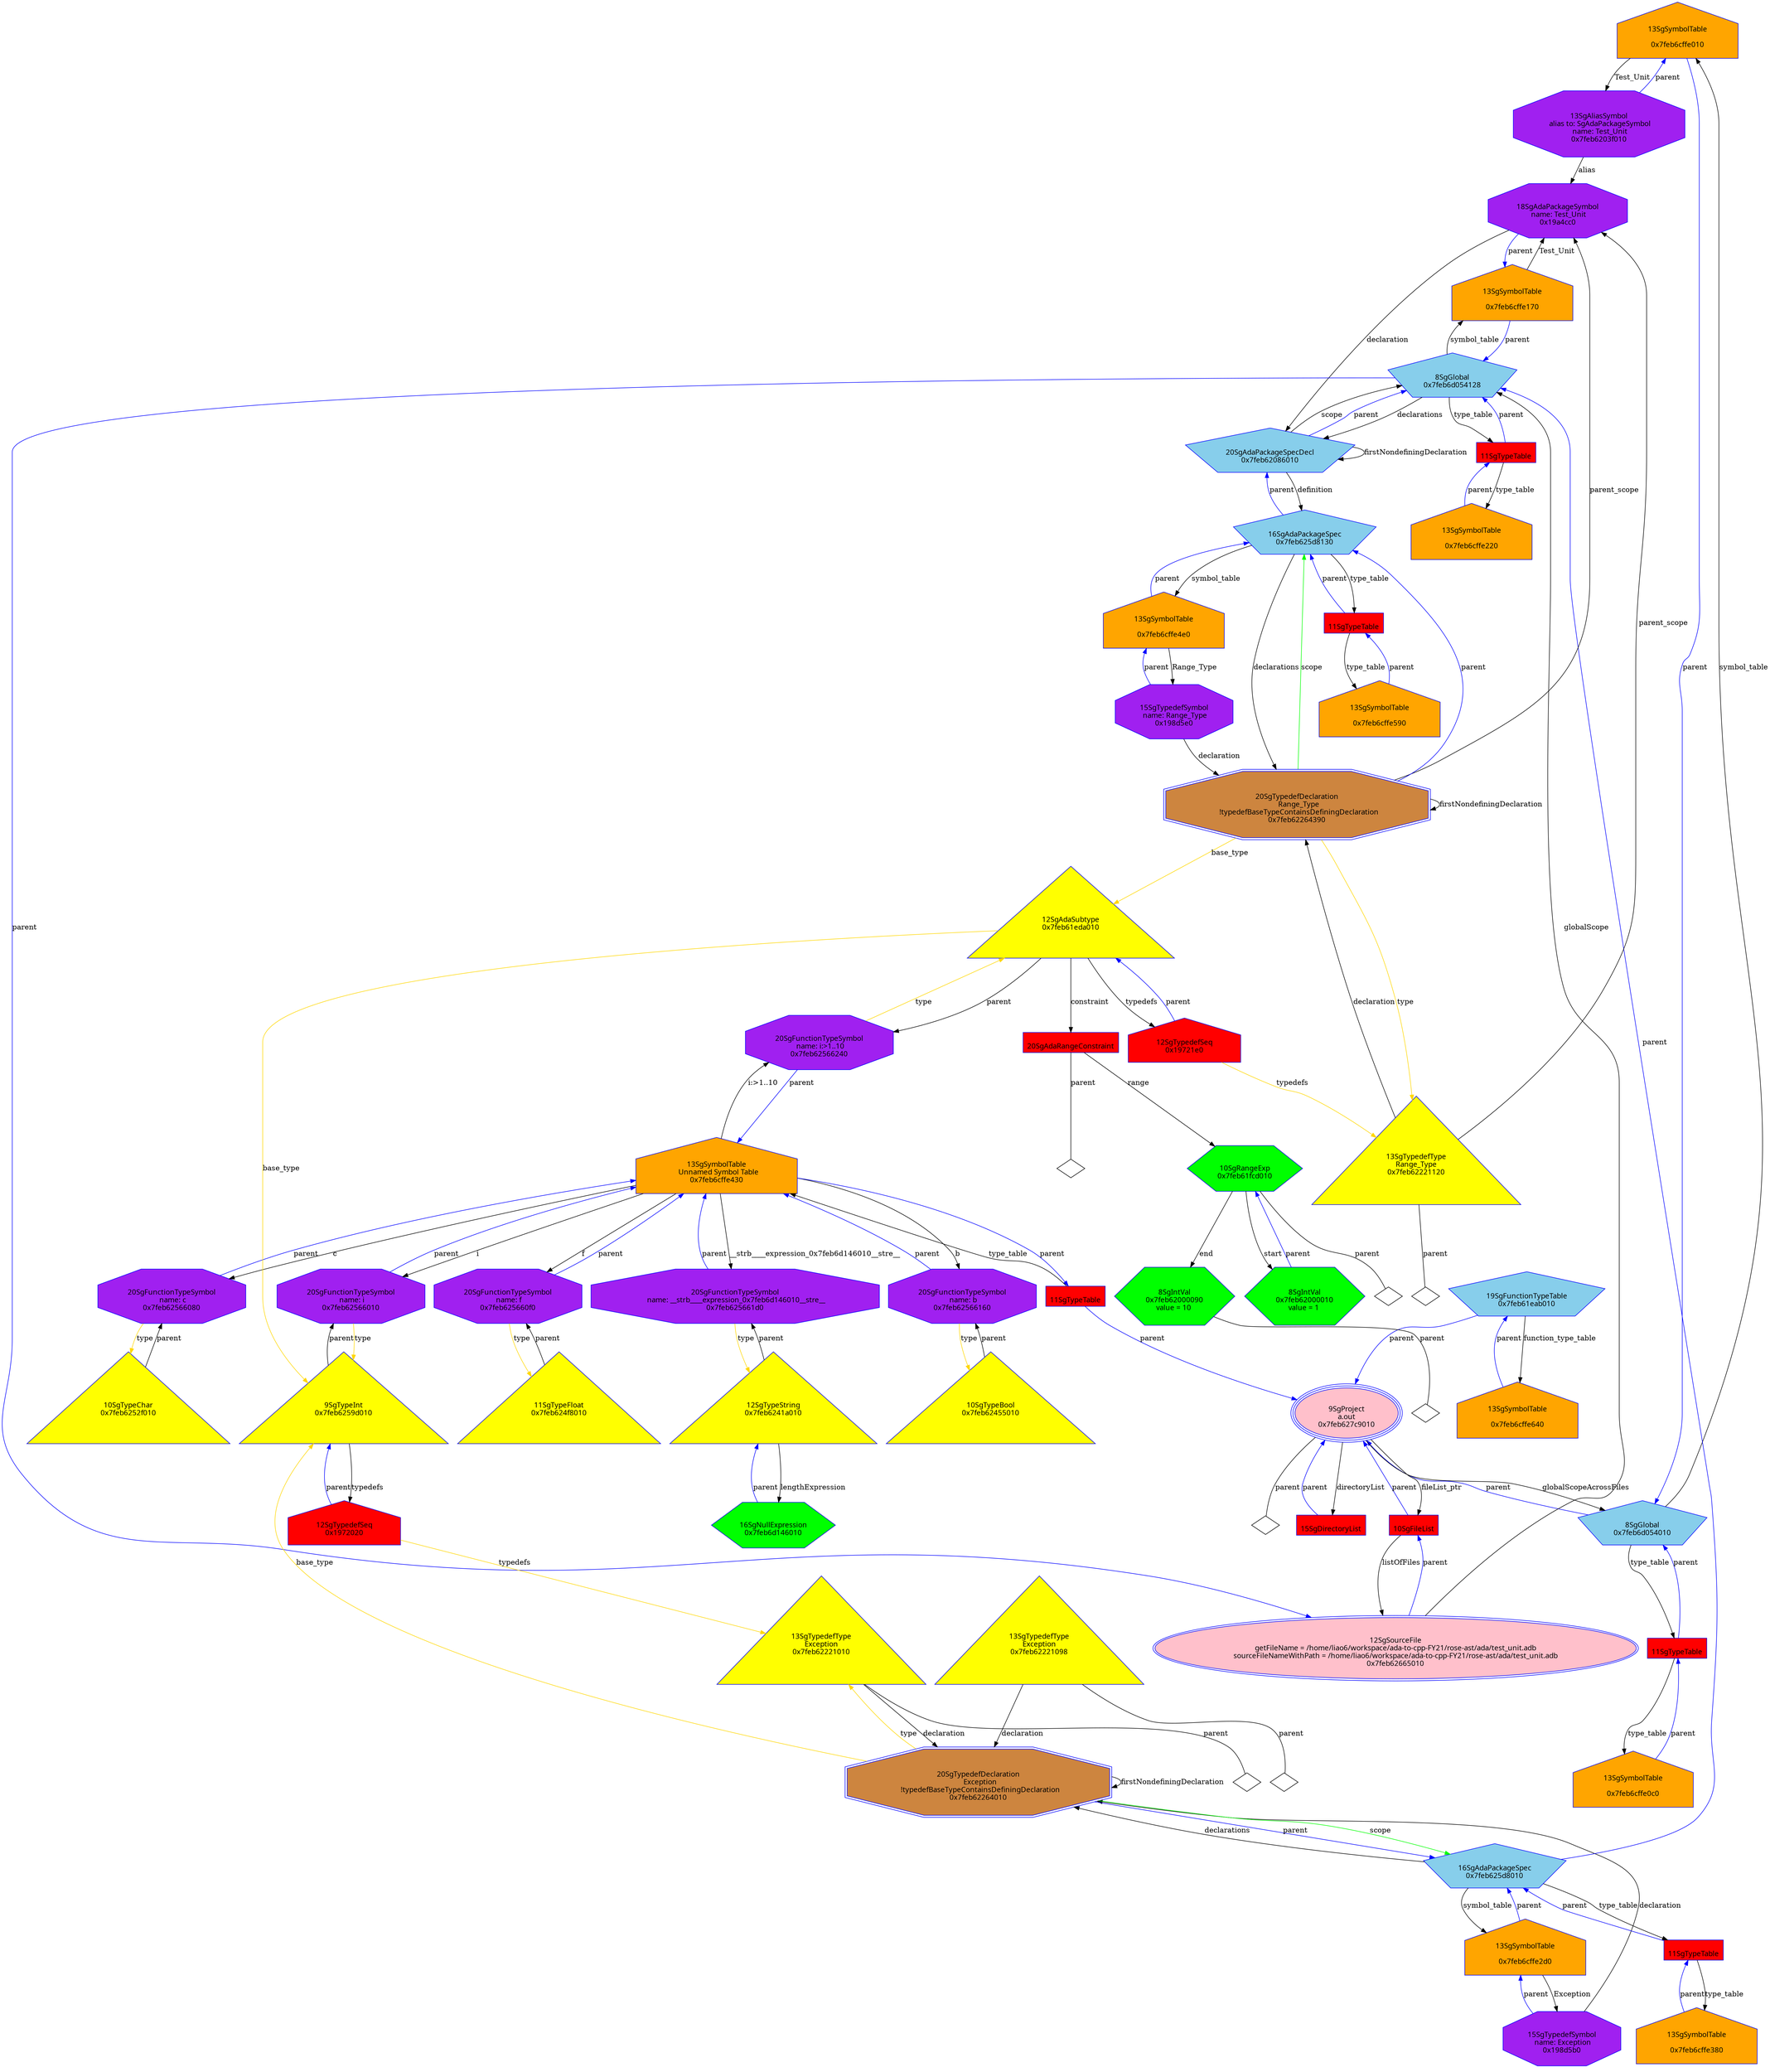 digraph "Gtest_unit.adb.dot" {
"0x7feb6cffe010"[label="\n13SgSymbolTable\n  \n  0x7feb6cffe010  " shape=house,regular=0,URL="\N",tooltip="more info at \N",sides=5,peripheries=1,color="blue",fillcolor=orange,fontname="7x13bold",fontcolor=black,style=filled];
"0x7feb6cffe010" -> "0x7feb6203f010"[label="Test_Unit" dir=forward ];
"0x7feb6cffe010" -> "0x7feb6d054010"[label="parent" color="blue" dir=forward ];
"0x7feb6cffe0c0"[label="\n13SgSymbolTable\n  \n  0x7feb6cffe0c0  " shape=house,regular=0,URL="\N",tooltip="more info at \N",sides=5,peripheries=1,color="blue",fillcolor=orange,fontname="7x13bold",fontcolor=black,style=filled];
"0x7feb6cffe0c0" -> "0x18cf9c0"[label="parent" color="blue" dir=forward ];
"0x7feb6cffe170"[label="\n13SgSymbolTable\n  \n  0x7feb6cffe170  " shape=house,regular=0,URL="\N",tooltip="more info at \N",sides=5,peripheries=1,color="blue",fillcolor=orange,fontname="7x13bold",fontcolor=black,style=filled];
"0x7feb6cffe170" -> "0x19a4cc0"[label="Test_Unit" dir=forward ];
"0x7feb6cffe170" -> "0x7feb6d054128"[label="parent" color="blue" dir=forward ];
"0x7feb6cffe220"[label="\n13SgSymbolTable\n  \n  0x7feb6cffe220  " shape=house,regular=0,URL="\N",tooltip="more info at \N",sides=5,peripheries=1,color="blue",fillcolor=orange,fontname="7x13bold",fontcolor=black,style=filled];
"0x7feb6cffe220" -> "0x18cf9e8"[label="parent" color="blue" dir=forward ];
"0x7feb6cffe2d0"[label="\n13SgSymbolTable\n  \n  0x7feb6cffe2d0  " shape=house,regular=0,URL="\N",tooltip="more info at \N",sides=5,peripheries=1,color="blue",fillcolor=orange,fontname="7x13bold",fontcolor=black,style=filled];
"0x7feb6cffe2d0" -> "0x198d5b0"[label="Exception" dir=forward ];
"0x7feb6cffe2d0" -> "0x7feb625d8010"[label="parent" color="blue" dir=forward ];
"0x7feb6cffe380"[label="\n13SgSymbolTable\n  \n  0x7feb6cffe380  " shape=house,regular=0,URL="\N",tooltip="more info at \N",sides=5,peripheries=1,color="blue",fillcolor=orange,fontname="7x13bold",fontcolor=black,style=filled];
"0x7feb6cffe380" -> "0x18cfa10"[label="parent" color="blue" dir=forward ];
"0x7feb6cffe430"[label="\n13SgSymbolTable\n  Unnamed Symbol Table\n  0x7feb6cffe430  " shape=house,regular=0,URL="\N",tooltip="more info at \N",sides=5,peripheries=1,color="blue",fillcolor=orange,fontname="7x13bold",fontcolor=black,style=filled];
"0x7feb6cffe430" -> "0x7feb62566240"[label="i:>1..10" dir=forward ];
"0x7feb6cffe430" -> "0x7feb625661d0"[label="__strb____expression_0x7feb6d146010__stre__" dir=forward ];
"0x7feb6cffe430" -> "0x7feb62566160"[label="b" dir=forward ];
"0x7feb6cffe430" -> "0x7feb625660f0"[label="f" dir=forward ];
"0x7feb6cffe430" -> "0x7feb62566080"[label="c" dir=forward ];
"0x7feb6cffe430" -> "0x7feb62566010"[label="i" dir=forward ];
"0x7feb6cffe430" -> "0x18cfa38"[label="parent" color="blue" dir=forward ];
"0x7feb6cffe4e0"[label="\n13SgSymbolTable\n  \n  0x7feb6cffe4e0  " shape=house,regular=0,URL="\N",tooltip="more info at \N",sides=5,peripheries=1,color="blue",fillcolor=orange,fontname="7x13bold",fontcolor=black,style=filled];
"0x7feb6cffe4e0" -> "0x198d5e0"[label="Range_Type" dir=forward ];
"0x7feb6cffe4e0" -> "0x7feb625d8130"[label="parent" color="blue" dir=forward ];
"0x7feb6cffe590"[label="\n13SgSymbolTable\n  \n  0x7feb6cffe590  " shape=house,regular=0,URL="\N",tooltip="more info at \N",sides=5,peripheries=1,color="blue",fillcolor=orange,fontname="7x13bold",fontcolor=black,style=filled];
"0x7feb6cffe590" -> "0x18cfa60"[label="parent" color="blue" dir=forward ];
"0x7feb6cffe640"[label="\n13SgSymbolTable\n  \n  0x7feb6cffe640  " shape=house,regular=0,URL="\N",tooltip="more info at \N",sides=5,peripheries=1,color="blue",fillcolor=orange,fontname="7x13bold",fontcolor=black,style=filled];
"0x7feb6cffe640" -> "0x7feb61eab010"[label="parent" color="blue" dir=forward ];
"0x19bc3d0"[label="\n20SgAdaRangeConstraint" shape=polygon,regular=0,URL="\N",tooltip="more info at \N",sides=4,peripheries=1,color="blue",fillcolor=red,fontname="7x13bold",fontcolor=black,style=filled];
"0x19bc3d0" -> "0x7feb61fcd010"[label="range" dir=forward ];
"0x19bc3d0" -> "0x19bc3d0__parent__null"[label="parent" dir=none ];
"0x19bc3d0__parent__null"[label="" shape=diamond ];
"0x7feb62665010"[label="\n12SgSourceFile\n  getFileName = /home/liao6/workspace/ada-to-cpp-FY21/rose-ast/ada/test_unit.adb  \n  sourceFileNameWithPath = /home/liao6/workspace/ada-to-cpp-FY21/rose-ast/ada/test_unit.adb  \n  0x7feb62665010  " shape=ellipse,regular=0,URL="\N",tooltip="more info at \N",sides=5,peripheries=2,color="blue",fillcolor=pink,fontname="7x13bold",fontcolor=black,style=filled];
"0x7feb62665010" -> "0x7feb6d054128"[label="globalScope" dir=forward ];
"0x7feb62665010" -> "0x1894f60"[label="parent" color="blue" dir=forward ];
"0x1894f60"[label="\n10SgFileList" shape=polygon,regular=0,URL="\N",tooltip="more info at \N",sides=4,peripheries=1,color="blue",fillcolor=red,fontname="7x13bold",fontcolor=black,style=filled];
"0x1894f60" -> "0x7feb62665010"[label="listOfFiles" dir=forward ];
"0x1894f60" -> "0x7feb627c9010"[label="parent" color="blue" dir=forward ];
"0x18b4370"[label="\n15SgDirectoryList" shape=polygon,regular=0,URL="\N",tooltip="more info at \N",sides=4,peripheries=1,color="blue",fillcolor=red,fontname="7x13bold",fontcolor=black,style=filled];
"0x18b4370" -> "0x7feb627c9010"[label="parent" color="blue" dir=forward ];
"0x7feb627c9010"[label="\n9SgProject\n  a.out  \n  0x7feb627c9010  " shape=ellipse,regular=0,URL="\N",tooltip="more info at \N",sides=5,peripheries=3,color="blue",fillcolor=pink,fontname="7x13bold",fontcolor=black,style=filled];
"0x7feb627c9010" -> "0x1894f60"[label="fileList_ptr" dir=forward ];
"0x7feb627c9010" -> "0x18b4370"[label="directoryList" dir=forward ];
"0x7feb627c9010" -> "0x7feb6d054010"[label="globalScopeAcrossFiles" dir=forward ];
"0x7feb627c9010" -> "0x7feb627c9010__parent__null"[label="parent" dir=none ];
"0x7feb627c9010__parent__null"[label="" shape=diamond ];
"0x1972020"[label="\n12SgTypedefSeq\n  0x1972020  " shape=house,regular=0,URL="\N",tooltip="more info at \N",sides=5,peripheries=1,color="blue",fillcolor=red,fontname="7x13bold",fontcolor=black,style=filled];
"0x1972020" -> "0x7feb62221010"[label="typedefs" color="gold1" dir=forward ];
"0x1972020" -> "0x7feb6259d010"[label="parent" color="blue" dir=forward ];
"0x19721e0"[label="\n12SgTypedefSeq\n  0x19721e0  " shape=house,regular=0,URL="\N",tooltip="more info at \N",sides=5,peripheries=1,color="blue",fillcolor=red,fontname="7x13bold",fontcolor=black,style=filled];
"0x19721e0" -> "0x7feb62221120"[label="typedefs" color="gold1" dir=forward ];
"0x19721e0" -> "0x7feb61eda010"[label="parent" color="blue" dir=forward ];
"0x18cf9c0"[label="\n11SgTypeTable" shape=polygon,regular=0,URL="\N",tooltip="more info at \N",sides=4,peripheries=1,color="blue",fillcolor=red,fontname="7x13bold",fontcolor=black,style=filled];
"0x18cf9c0" -> "0x7feb6cffe0c0"[label="type_table" dir=forward ];
"0x18cf9c0" -> "0x7feb6d054010"[label="parent" color="blue" dir=forward ];
"0x18cf9e8"[label="\n11SgTypeTable" shape=polygon,regular=0,URL="\N",tooltip="more info at \N",sides=4,peripheries=1,color="blue",fillcolor=red,fontname="7x13bold",fontcolor=black,style=filled];
"0x18cf9e8" -> "0x7feb6cffe220"[label="type_table" dir=forward ];
"0x18cf9e8" -> "0x7feb6d054128"[label="parent" color="blue" dir=forward ];
"0x18cfa10"[label="\n11SgTypeTable" shape=polygon,regular=0,URL="\N",tooltip="more info at \N",sides=4,peripheries=1,color="blue",fillcolor=red,fontname="7x13bold",fontcolor=black,style=filled];
"0x18cfa10" -> "0x7feb6cffe380"[label="type_table" dir=forward ];
"0x18cfa10" -> "0x7feb625d8010"[label="parent" color="blue" dir=forward ];
"0x18cfa38"[label="\n11SgTypeTable" shape=polygon,regular=0,URL="\N",tooltip="more info at \N",sides=4,peripheries=1,color="blue",fillcolor=red,fontname="7x13bold",fontcolor=black,style=filled];
"0x18cfa38" -> "0x7feb6cffe430"[label="type_table" dir=forward ];
"0x18cfa38" -> "0x7feb627c9010"[label="parent" color="blue" dir=forward ];
"0x18cfa60"[label="\n11SgTypeTable" shape=polygon,regular=0,URL="\N",tooltip="more info at \N",sides=4,peripheries=1,color="blue",fillcolor=red,fontname="7x13bold",fontcolor=black,style=filled];
"0x18cfa60" -> "0x7feb6cffe590"[label="type_table" dir=forward ];
"0x18cfa60" -> "0x7feb625d8130"[label="parent" color="blue" dir=forward ];
"0x7feb6252f010"[label="\n10SgTypeChar\n  0x7feb6252f010  \n   \n   " shape=polygon,regular=0,URL="\N",tooltip="more info at \N",sides=3,peripheries=1,color="blue",fillcolor=yellow,fontname="7x13bold",fontcolor=black,style=filled];
"0x7feb6252f010" -> "0x7feb62566080"[label="parent" dir=forward ];
"0x7feb6259d010"[label="\n9SgTypeInt\n  0x7feb6259d010  \n   \n   " shape=polygon,regular=0,URL="\N",tooltip="more info at \N",sides=3,peripheries=1,color="blue",fillcolor=yellow,fontname="7x13bold",fontcolor=black,style=filled];
"0x7feb6259d010" -> "0x1972020"[label="typedefs" dir=forward ];
"0x7feb6259d010" -> "0x7feb62566010"[label="parent" dir=forward ];
"0x7feb624f8010"[label="\n11SgTypeFloat\n  0x7feb624f8010  \n   \n   " shape=polygon,regular=0,URL="\N",tooltip="more info at \N",sides=3,peripheries=1,color="blue",fillcolor=yellow,fontname="7x13bold",fontcolor=black,style=filled];
"0x7feb624f8010" -> "0x7feb625660f0"[label="parent" dir=forward ];
"0x7feb6241a010"[label="\n12SgTypeString\n  0x7feb6241a010  \n   \n   " shape=polygon,regular=0,URL="\N",tooltip="more info at \N",sides=3,peripheries=1,color="blue",fillcolor=yellow,fontname="7x13bold",fontcolor=black,style=filled];
"0x7feb6241a010" -> "0x7feb6d146010"[label="lengthExpression" dir=forward ];
"0x7feb6241a010" -> "0x7feb625661d0"[label="parent" dir=forward ];
"0x7feb62455010"[label="\n10SgTypeBool\n  0x7feb62455010  \n   \n   " shape=polygon,regular=0,URL="\N",tooltip="more info at \N",sides=3,peripheries=1,color="blue",fillcolor=yellow,fontname="7x13bold",fontcolor=black,style=filled];
"0x7feb62455010" -> "0x7feb62566160"[label="parent" dir=forward ];
"0x7feb62221010"[label="\n13SgTypedefType\nException\n  0x7feb62221010  \n   \n   " shape=polygon,regular=0,URL="\N",tooltip="more info at \N",sides=3,peripheries=1,color="blue",fillcolor=yellow,fontname="7x13bold",fontcolor=black,style=filled];
"0x7feb62221010" -> "0x7feb62264010"[label="declaration" dir=forward ];
"0x7feb62221010" -> "0x7feb62221010__parent__null"[label="parent" dir=none ];
"0x7feb62221010__parent__null"[label="" shape=diamond ];
"0x7feb62221098"[label="\n13SgTypedefType\nException\n  0x7feb62221098  \n   \n   " shape=polygon,regular=0,URL="\N",tooltip="more info at \N",sides=3,peripheries=1,color="blue",fillcolor=yellow,fontname="7x13bold",fontcolor=black,style=filled];
"0x7feb62221098" -> "0x7feb62264010"[label="declaration" dir=forward ];
"0x7feb62221098" -> "0x7feb62221098__parent__null"[label="parent" dir=none ];
"0x7feb62221098__parent__null"[label="" shape=diamond ];
"0x7feb62221120"[label="\n13SgTypedefType\nRange_Type\n  0x7feb62221120  \n   \n   " shape=polygon,regular=0,URL="\N",tooltip="more info at \N",sides=3,peripheries=1,color="blue",fillcolor=yellow,fontname="7x13bold",fontcolor=black,style=filled];
"0x7feb62221120" -> "0x19a4cc0"[label="parent_scope" dir=forward ];
"0x7feb62221120" -> "0x7feb62264390"[label="declaration" dir=forward ];
"0x7feb62221120" -> "0x7feb62221120__parent__null"[label="parent" dir=none ];
"0x7feb62221120__parent__null"[label="" shape=diamond ];
"0x7feb61eda010"[label="\n12SgAdaSubtype\n  0x7feb61eda010  \n   \n   " shape=polygon,regular=0,URL="\N",tooltip="more info at \N",sides=3,peripheries=1,color="blue",fillcolor=yellow,fontname="7x13bold",fontcolor=black,style=filled];
"0x7feb61eda010" -> "0x7feb6259d010"[label="base_type" color="gold1" dir=forward ];
"0x7feb61eda010" -> "0x19bc3d0"[label="constraint" dir=forward ];
"0x7feb61eda010" -> "0x19721e0"[label="typedefs" dir=forward ];
"0x7feb61eda010" -> "0x7feb62566240"[label="parent" dir=forward ];
"0x7feb6d054010"[label="\n8SgGlobal\n  0x7feb6d054010  " shape=polygon,regular=0,URL="\N",tooltip="more info at \N",sides=5,peripheries=1,color="blue",fillcolor=skyblue,fontname="7x13bold",fontcolor=black,style=filled];
"0x7feb6d054010" -> "0x7feb6cffe010"[label="symbol_table" dir=forward ];
"0x7feb6d054010" -> "0x18cf9c0"[label="type_table" dir=forward ];
"0x7feb6d054010" -> "0x7feb627c9010"[label="parent" color="blue" dir=forward ];
"0x7feb6d054128"[label="\n8SgGlobal\n  0x7feb6d054128  " shape=polygon,regular=0,URL="\N",tooltip="more info at \N",sides=5,peripheries=1,color="blue",fillcolor=skyblue,fontname="7x13bold",fontcolor=black,style=filled];
"0x7feb6d054128" -> "0x7feb62086010"[label="declarations" dir=forward ];
"0x7feb6d054128" -> "0x7feb6cffe170"[label="symbol_table" dir=forward ];
"0x7feb6d054128" -> "0x18cf9e8"[label="type_table" dir=forward ];
"0x7feb6d054128" -> "0x7feb62665010"[label="parent" color="blue" dir=forward ];
"0x7feb61eab010"[label="\n19SgFunctionTypeTable\n  0x7feb61eab010  " shape=polygon,regular=0,URL="\N",tooltip="more info at \N",sides=5,peripheries=1,color="blue",fillcolor=skyblue,fontname="7x13bold",fontcolor=black,style=filled];
"0x7feb61eab010" -> "0x7feb6cffe640"[label="function_type_table" dir=forward ];
"0x7feb61eab010" -> "0x7feb627c9010"[label="parent" color="blue" dir=forward ];
"0x7feb62264010"[label="\n20SgTypedefDeclaration\n  Exception\n  !typedefBaseTypeContainsDefiningDeclaration\n  0x7feb62264010  " shape=polygon,regular=0,URL="\N",tooltip="more info at \N",sides=8,peripheries=2,color="blue",fillcolor=peru,fontname="7x13bold",fontcolor=black,style=filled];
"0x7feb62264010" -> "0x7feb6259d010"[label="base_type" color="gold1" dir=forward ];
"0x7feb62264010" -> "0x7feb62221010"[label="type" color="gold1" dir=forward ];
"0x7feb62264010" -> "0x7feb625d8010"[label="scope" color="green" dir=forward ];
"0x7feb62264010" -> "0x7feb62264010"[label="firstNondefiningDeclaration" dir=forward ];
"0x7feb62264010" -> "0x7feb625d8010"[label="parent" color="blue" dir=forward ];
"0x7feb62264390"[label="\n20SgTypedefDeclaration\n  Range_Type\n  !typedefBaseTypeContainsDefiningDeclaration\n  0x7feb62264390  " shape=polygon,regular=0,URL="\N",tooltip="more info at \N",sides=8,peripheries=2,color="blue",fillcolor=peru,fontname="7x13bold",fontcolor=black,style=filled];
"0x7feb62264390" -> "0x7feb61eda010"[label="base_type" color="gold1" dir=forward ];
"0x7feb62264390" -> "0x7feb62221120"[label="type" color="gold1" dir=forward ];
"0x7feb62264390" -> "0x19a4cc0"[label="parent_scope" dir=forward ];
"0x7feb62264390" -> "0x7feb625d8130"[label="scope" color="green" dir=forward ];
"0x7feb62264390" -> "0x7feb62264390"[label="firstNondefiningDeclaration" dir=forward ];
"0x7feb62264390" -> "0x7feb625d8130"[label="parent" color="blue" dir=forward ];
"0x7feb625d8010"[label="\n16SgAdaPackageSpec\n  0x7feb625d8010  " shape=polygon,regular=0,URL="\N",tooltip="more info at \N",sides=5,peripheries=1,color="blue",fillcolor=skyblue,fontname="7x13bold",fontcolor=black,style=filled];
"0x7feb625d8010" -> "0x7feb62264010"[label="declarations" dir=forward ];
"0x7feb625d8010" -> "0x7feb6cffe2d0"[label="symbol_table" dir=forward ];
"0x7feb625d8010" -> "0x18cfa10"[label="type_table" dir=forward ];
"0x7feb625d8010" -> "0x7feb6d054128"[label="parent" color="blue" dir=forward ];
"0x7feb625d8130"[label="\n16SgAdaPackageSpec\n  0x7feb625d8130  " shape=polygon,regular=0,URL="\N",tooltip="more info at \N",sides=5,peripheries=1,color="blue",fillcolor=skyblue,fontname="7x13bold",fontcolor=black,style=filled];
"0x7feb625d8130" -> "0x7feb62264390"[label="declarations" dir=forward ];
"0x7feb625d8130" -> "0x7feb6cffe4e0"[label="symbol_table" dir=forward ];
"0x7feb625d8130" -> "0x18cfa60"[label="type_table" dir=forward ];
"0x7feb625d8130" -> "0x7feb62086010"[label="parent" color="blue" dir=forward ];
"0x7feb62086010"[label="\n20SgAdaPackageSpecDecl\n  0x7feb62086010  " shape=polygon,regular=0,URL="\N",tooltip="more info at \N",sides=5,peripheries=1,color="blue",fillcolor=skyblue,fontname="7x13bold",fontcolor=black,style=filled];
"0x7feb62086010" -> "0x7feb625d8130"[label="definition" dir=forward ];
"0x7feb62086010" -> "0x7feb6d054128"[label="scope" dir=forward ];
"0x7feb62086010" -> "0x7feb62086010"[label="firstNondefiningDeclaration" dir=forward ];
"0x7feb62086010" -> "0x7feb6d054128"[label="parent" color="blue" dir=forward ];
"0x7feb62000010"[label="\n8SgIntVal\n  0x7feb62000010  \n value = 1  " shape=polygon,regular=0,URL="\N",tooltip="more info at \N",sides=6,peripheries=1,color="blue",fillcolor=green,fontname="7x13bold",fontcolor=black,style=filled];
"0x7feb62000010" -> "0x7feb61fcd010"[label="parent" color="blue" dir=forward ];
"0x7feb62000090"[label="\n8SgIntVal\n  0x7feb62000090  \n value = 10  " shape=polygon,regular=0,URL="\N",tooltip="more info at \N",sides=6,peripheries=1,color="blue",fillcolor=green,fontname="7x13bold",fontcolor=black,style=filled];
"0x7feb62000090" -> "0x7feb62000090__parent__null"[label="parent" dir=none ];
"0x7feb62000090__parent__null"[label="" shape=diamond ];
"0x7feb6d146010"[label="\n16SgNullExpression\n  0x7feb6d146010  " shape=polygon,regular=0,URL="\N",tooltip="more info at \N",sides=6,peripheries=1,color="blue",fillcolor=green,fontname="7x13bold",fontcolor=black,style=filled];
"0x7feb6d146010" -> "0x7feb6241a010"[label="parent" color="blue" dir=forward ];
"0x7feb61fcd010"[label="\n10SgRangeExp\n  0x7feb61fcd010  " shape=polygon,regular=0,URL="\N",tooltip="more info at \N",sides=6,peripheries=1,color="blue",fillcolor=green,fontname="7x13bold",fontcolor=black,style=filled];
"0x7feb61fcd010" -> "0x7feb62000010"[label="start" dir=forward ];
"0x7feb61fcd010" -> "0x7feb62000090"[label="end" dir=forward ];
"0x7feb61fcd010" -> "0x7feb61fcd010__parent__null"[label="parent" dir=none ];
"0x7feb61fcd010__parent__null"[label="" shape=diamond ];
"0x7feb62566010"[label="\n20SgFunctionTypeSymbol\n name: i\n  0x7feb62566010  " shape=polygon,regular=0,URL="\N",tooltip="more info at \N",sides=8,peripheries=1,color="blue",fillcolor=purple,fontname="7x13bold",fontcolor=black,style=filled];
"0x7feb62566010" -> "0x7feb6259d010"[label="type" color="gold1" dir=forward ];
"0x7feb62566010" -> "0x7feb6cffe430"[label="parent" color="blue" dir=forward ];
"0x7feb62566080"[label="\n20SgFunctionTypeSymbol\n name: c\n  0x7feb62566080  " shape=polygon,regular=0,URL="\N",tooltip="more info at \N",sides=8,peripheries=1,color="blue",fillcolor=purple,fontname="7x13bold",fontcolor=black,style=filled];
"0x7feb62566080" -> "0x7feb6252f010"[label="type" color="gold1" dir=forward ];
"0x7feb62566080" -> "0x7feb6cffe430"[label="parent" color="blue" dir=forward ];
"0x7feb625660f0"[label="\n20SgFunctionTypeSymbol\n name: f\n  0x7feb625660f0  " shape=polygon,regular=0,URL="\N",tooltip="more info at \N",sides=8,peripheries=1,color="blue",fillcolor=purple,fontname="7x13bold",fontcolor=black,style=filled];
"0x7feb625660f0" -> "0x7feb624f8010"[label="type" color="gold1" dir=forward ];
"0x7feb625660f0" -> "0x7feb6cffe430"[label="parent" color="blue" dir=forward ];
"0x7feb62566160"[label="\n20SgFunctionTypeSymbol\n name: b\n  0x7feb62566160  " shape=polygon,regular=0,URL="\N",tooltip="more info at \N",sides=8,peripheries=1,color="blue",fillcolor=purple,fontname="7x13bold",fontcolor=black,style=filled];
"0x7feb62566160" -> "0x7feb62455010"[label="type" color="gold1" dir=forward ];
"0x7feb62566160" -> "0x7feb6cffe430"[label="parent" color="blue" dir=forward ];
"0x7feb625661d0"[label="\n20SgFunctionTypeSymbol\n name: __strb____expression_0x7feb6d146010__stre__\n  0x7feb625661d0  " shape=polygon,regular=0,URL="\N",tooltip="more info at \N",sides=8,peripheries=1,color="blue",fillcolor=purple,fontname="7x13bold",fontcolor=black,style=filled];
"0x7feb625661d0" -> "0x7feb6241a010"[label="type" color="gold1" dir=forward ];
"0x7feb625661d0" -> "0x7feb6cffe430"[label="parent" color="blue" dir=forward ];
"0x7feb62566240"[label="\n20SgFunctionTypeSymbol\n name: i:>1..10\n  0x7feb62566240  " shape=polygon,regular=0,URL="\N",tooltip="more info at \N",sides=8,peripheries=1,color="blue",fillcolor=purple,fontname="7x13bold",fontcolor=black,style=filled];
"0x7feb62566240" -> "0x7feb61eda010"[label="type" color="gold1" dir=forward ];
"0x7feb62566240" -> "0x7feb6cffe430"[label="parent" color="blue" dir=forward ];
"0x198d5b0"[label="\n15SgTypedefSymbol\n name: Exception\n  0x198d5b0  " shape=polygon,regular=0,URL="\N",tooltip="more info at \N",sides=8,peripheries=1,color="blue",fillcolor=purple,fontname="7x13bold",fontcolor=black,style=filled];
"0x198d5b0" -> "0x7feb62264010"[label="declaration" dir=forward ];
"0x198d5b0" -> "0x7feb6cffe2d0"[label="parent" color="blue" dir=forward ];
"0x198d5e0"[label="\n15SgTypedefSymbol\n name: Range_Type\n  0x198d5e0  " shape=polygon,regular=0,URL="\N",tooltip="more info at \N",sides=8,peripheries=1,color="blue",fillcolor=purple,fontname="7x13bold",fontcolor=black,style=filled];
"0x198d5e0" -> "0x7feb62264390"[label="declaration" dir=forward ];
"0x198d5e0" -> "0x7feb6cffe4e0"[label="parent" color="blue" dir=forward ];
"0x7feb6203f010"[label="\n13SgAliasSymbol\n alias to: SgAdaPackageSymbol\n name: Test_Unit\n  0x7feb6203f010  " shape=polygon,regular=0,URL="\N",tooltip="more info at \N",sides=8,peripheries=1,color="blue",fillcolor=purple,fontname="7x13bold",fontcolor=black,style=filled];
"0x7feb6203f010" -> "0x19a4cc0"[label="alias" dir=forward ];
"0x7feb6203f010" -> "0x7feb6cffe010"[label="parent" color="blue" dir=forward ];
"0x19a4cc0"[label="\n18SgAdaPackageSymbol\n name: Test_Unit\n  0x19a4cc0  " shape=polygon,regular=0,URL="\N",tooltip="more info at \N",sides=8,peripheries=1,color="blue",fillcolor=purple,fontname="7x13bold",fontcolor=black,style=filled];
"0x19a4cc0" -> "0x7feb62086010"[label="declaration" dir=forward ];
"0x19a4cc0" -> "0x7feb6cffe170"[label="parent" color="blue" dir=forward ];
}
